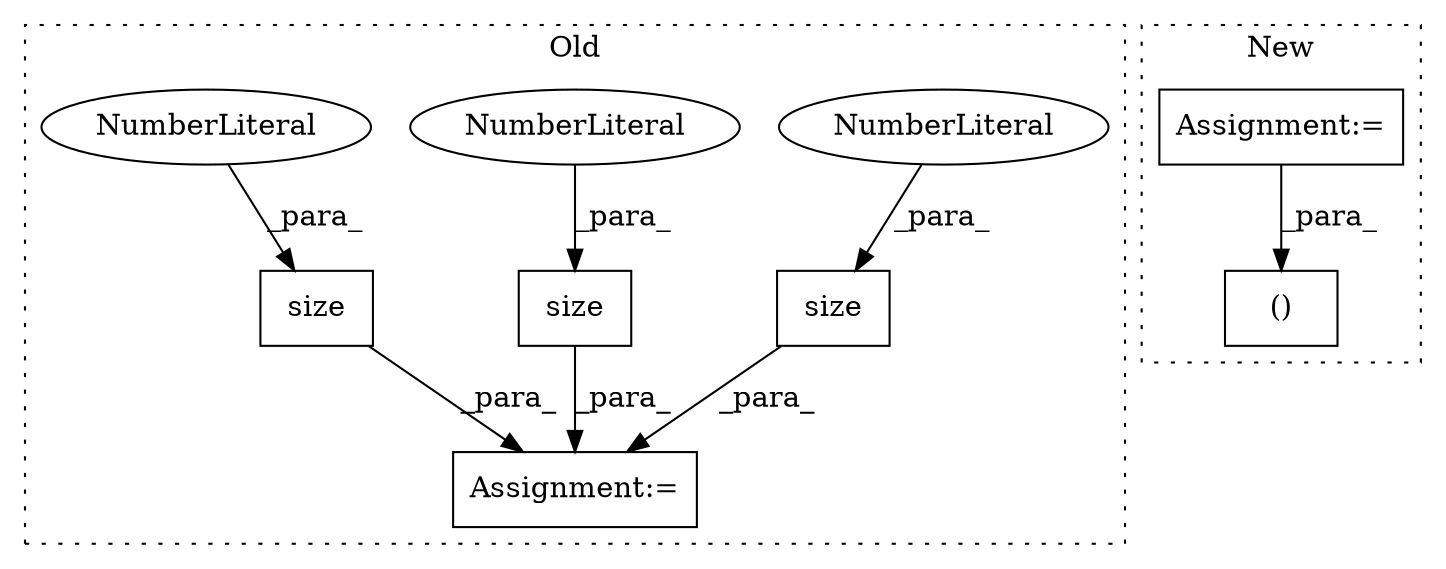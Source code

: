 digraph G {
subgraph cluster0 {
1 [label="size" a="32" s="1740,1746" l="5,1" shape="box"];
3 [label="Assignment:=" a="7" s="1769" l="1" shape="box"];
4 [label="NumberLiteral" a="34" s="1745" l="1" shape="ellipse"];
5 [label="size" a="32" s="1692,1698" l="5,1" shape="box"];
6 [label="NumberLiteral" a="34" s="1697" l="1" shape="ellipse"];
7 [label="size" a="32" s="1716,1722" l="5,1" shape="box"];
8 [label="NumberLiteral" a="34" s="1721" l="1" shape="ellipse"];
label = "Old";
style="dotted";
}
subgraph cluster1 {
2 [label="()" a="106" s="1565" l="22" shape="box"];
9 [label="Assignment:=" a="7" s="1507" l="5" shape="box"];
label = "New";
style="dotted";
}
1 -> 3 [label="_para_"];
4 -> 1 [label="_para_"];
5 -> 3 [label="_para_"];
6 -> 5 [label="_para_"];
7 -> 3 [label="_para_"];
8 -> 7 [label="_para_"];
9 -> 2 [label="_para_"];
}